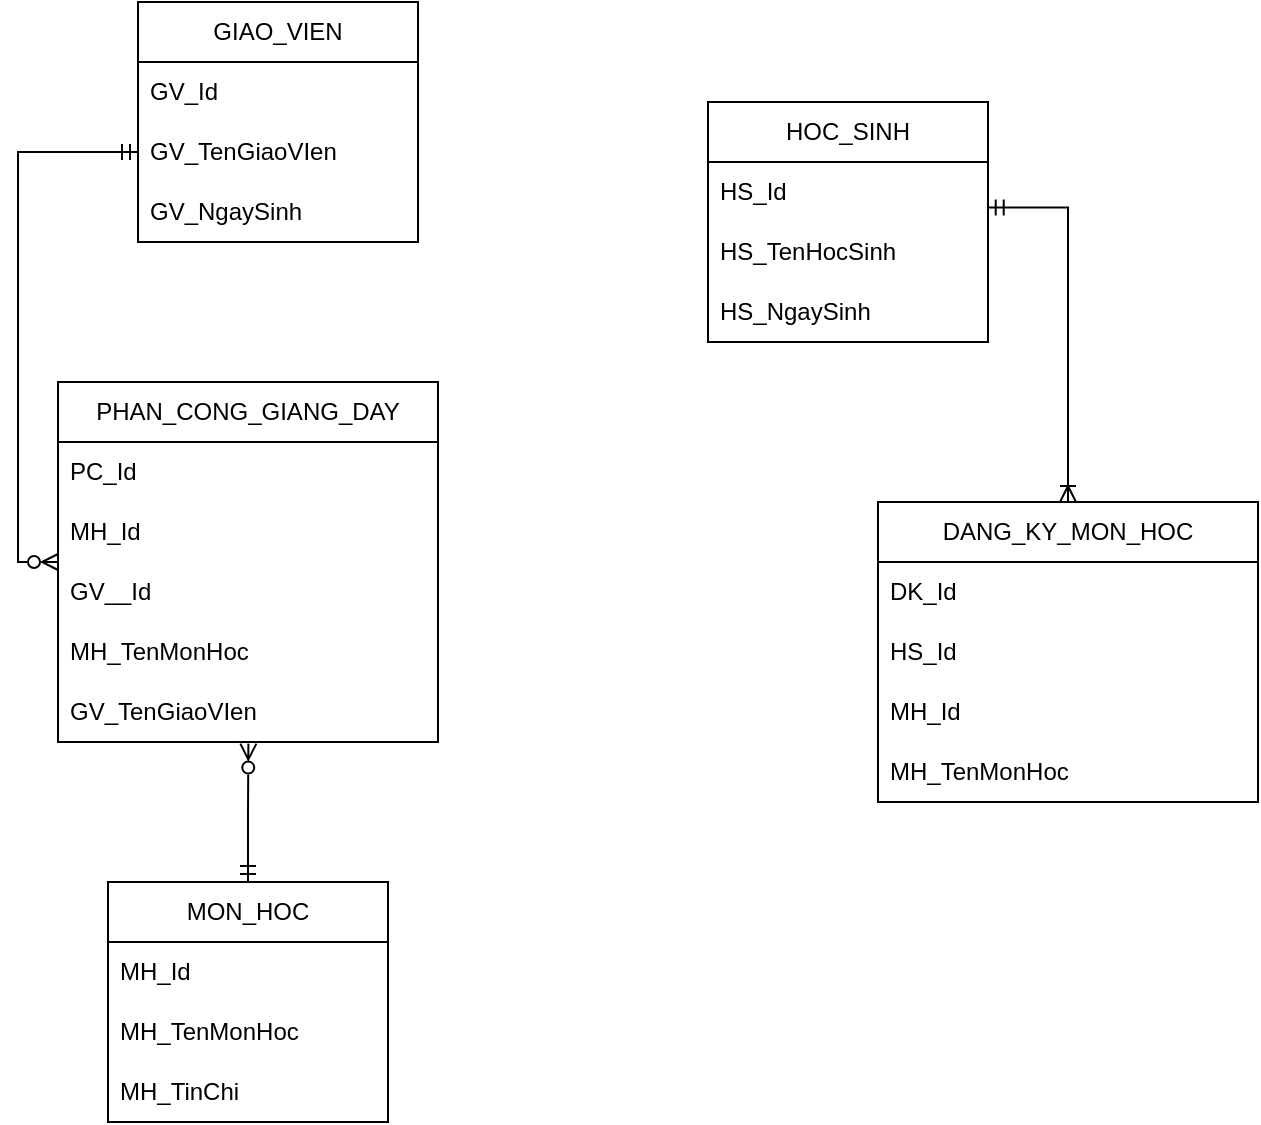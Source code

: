 <mxfile version="24.7.16">
  <diagram id="R2lEEEUBdFMjLlhIrx00" name="Page-1">
    <mxGraphModel dx="1042" dy="565" grid="1" gridSize="10" guides="1" tooltips="1" connect="1" arrows="1" fold="1" page="1" pageScale="1" pageWidth="850" pageHeight="1100" math="0" shadow="0" extFonts="Permanent Marker^https://fonts.googleapis.com/css?family=Permanent+Marker">
      <root>
        <mxCell id="0" />
        <mxCell id="1" parent="0" />
        <mxCell id="3dosBmUdYVHSZ5dQZcay-1" value="GIAO_VIEN" style="swimlane;fontStyle=0;childLayout=stackLayout;horizontal=1;startSize=30;horizontalStack=0;resizeParent=1;resizeParentMax=0;resizeLast=0;collapsible=1;marginBottom=0;whiteSpace=wrap;html=1;" vertex="1" parent="1">
          <mxGeometry x="110" y="20" width="140" height="120" as="geometry" />
        </mxCell>
        <mxCell id="3dosBmUdYVHSZ5dQZcay-2" value="GV_Id&lt;span style=&quot;white-space: pre;&quot;&gt;&#x9;&lt;/span&gt;" style="text;strokeColor=none;fillColor=none;align=left;verticalAlign=middle;spacingLeft=4;spacingRight=4;overflow=hidden;points=[[0,0.5],[1,0.5]];portConstraint=eastwest;rotatable=0;whiteSpace=wrap;html=1;" vertex="1" parent="3dosBmUdYVHSZ5dQZcay-1">
          <mxGeometry y="30" width="140" height="30" as="geometry" />
        </mxCell>
        <mxCell id="3dosBmUdYVHSZ5dQZcay-3" value="GV_TenGiaoVIen" style="text;strokeColor=none;fillColor=none;align=left;verticalAlign=middle;spacingLeft=4;spacingRight=4;overflow=hidden;points=[[0,0.5],[1,0.5]];portConstraint=eastwest;rotatable=0;whiteSpace=wrap;html=1;" vertex="1" parent="3dosBmUdYVHSZ5dQZcay-1">
          <mxGeometry y="60" width="140" height="30" as="geometry" />
        </mxCell>
        <mxCell id="3dosBmUdYVHSZ5dQZcay-4" value="GV_NgaySinh" style="text;strokeColor=none;fillColor=none;align=left;verticalAlign=middle;spacingLeft=4;spacingRight=4;overflow=hidden;points=[[0,0.5],[1,0.5]];portConstraint=eastwest;rotatable=0;whiteSpace=wrap;html=1;" vertex="1" parent="3dosBmUdYVHSZ5dQZcay-1">
          <mxGeometry y="90" width="140" height="30" as="geometry" />
        </mxCell>
        <mxCell id="3dosBmUdYVHSZ5dQZcay-5" value="HOC_SINH" style="swimlane;fontStyle=0;childLayout=stackLayout;horizontal=1;startSize=30;horizontalStack=0;resizeParent=1;resizeParentMax=0;resizeLast=0;collapsible=1;marginBottom=0;whiteSpace=wrap;html=1;" vertex="1" parent="1">
          <mxGeometry x="395" y="70" width="140" height="120" as="geometry" />
        </mxCell>
        <mxCell id="3dosBmUdYVHSZ5dQZcay-6" value="HS_Id" style="text;strokeColor=none;fillColor=none;align=left;verticalAlign=middle;spacingLeft=4;spacingRight=4;overflow=hidden;points=[[0,0.5],[1,0.5]];portConstraint=eastwest;rotatable=0;whiteSpace=wrap;html=1;" vertex="1" parent="3dosBmUdYVHSZ5dQZcay-5">
          <mxGeometry y="30" width="140" height="30" as="geometry" />
        </mxCell>
        <mxCell id="3dosBmUdYVHSZ5dQZcay-7" value="HS_TenHocSinh" style="text;strokeColor=none;fillColor=none;align=left;verticalAlign=middle;spacingLeft=4;spacingRight=4;overflow=hidden;points=[[0,0.5],[1,0.5]];portConstraint=eastwest;rotatable=0;whiteSpace=wrap;html=1;" vertex="1" parent="3dosBmUdYVHSZ5dQZcay-5">
          <mxGeometry y="60" width="140" height="30" as="geometry" />
        </mxCell>
        <mxCell id="3dosBmUdYVHSZ5dQZcay-8" value="HS_NgaySinh" style="text;strokeColor=none;fillColor=none;align=left;verticalAlign=middle;spacingLeft=4;spacingRight=4;overflow=hidden;points=[[0,0.5],[1,0.5]];portConstraint=eastwest;rotatable=0;whiteSpace=wrap;html=1;" vertex="1" parent="3dosBmUdYVHSZ5dQZcay-5">
          <mxGeometry y="90" width="140" height="30" as="geometry" />
        </mxCell>
        <mxCell id="3dosBmUdYVHSZ5dQZcay-9" value="MON_HOC" style="swimlane;fontStyle=0;childLayout=stackLayout;horizontal=1;startSize=30;horizontalStack=0;resizeParent=1;resizeParentMax=0;resizeLast=0;collapsible=1;marginBottom=0;whiteSpace=wrap;html=1;" vertex="1" parent="1">
          <mxGeometry x="95" y="460" width="140" height="120" as="geometry" />
        </mxCell>
        <mxCell id="3dosBmUdYVHSZ5dQZcay-10" value="MH_Id&lt;span style=&quot;background-color: initial; white-space: pre;&quot;&gt;&#x9;&lt;/span&gt;" style="text;strokeColor=none;fillColor=none;align=left;verticalAlign=middle;spacingLeft=4;spacingRight=4;overflow=hidden;points=[[0,0.5],[1,0.5]];portConstraint=eastwest;rotatable=0;whiteSpace=wrap;html=1;" vertex="1" parent="3dosBmUdYVHSZ5dQZcay-9">
          <mxGeometry y="30" width="140" height="30" as="geometry" />
        </mxCell>
        <mxCell id="3dosBmUdYVHSZ5dQZcay-11" value="MH_TenMonHoc" style="text;strokeColor=none;fillColor=none;align=left;verticalAlign=middle;spacingLeft=4;spacingRight=4;overflow=hidden;points=[[0,0.5],[1,0.5]];portConstraint=eastwest;rotatable=0;whiteSpace=wrap;html=1;" vertex="1" parent="3dosBmUdYVHSZ5dQZcay-9">
          <mxGeometry y="60" width="140" height="30" as="geometry" />
        </mxCell>
        <mxCell id="3dosBmUdYVHSZ5dQZcay-12" value="MH_TinChi" style="text;strokeColor=none;fillColor=none;align=left;verticalAlign=middle;spacingLeft=4;spacingRight=4;overflow=hidden;points=[[0,0.5],[1,0.5]];portConstraint=eastwest;rotatable=0;whiteSpace=wrap;html=1;" vertex="1" parent="3dosBmUdYVHSZ5dQZcay-9">
          <mxGeometry y="90" width="140" height="30" as="geometry" />
        </mxCell>
        <mxCell id="3dosBmUdYVHSZ5dQZcay-13" value="PHAN_CONG_GIANG_DAY" style="swimlane;fontStyle=0;childLayout=stackLayout;horizontal=1;startSize=30;horizontalStack=0;resizeParent=1;resizeParentMax=0;resizeLast=0;collapsible=1;marginBottom=0;whiteSpace=wrap;html=1;gradientColor=none;fillColor=default;swimlaneFillColor=none;rounded=0;" vertex="1" parent="1">
          <mxGeometry x="70" y="210" width="190" height="180" as="geometry" />
        </mxCell>
        <mxCell id="3dosBmUdYVHSZ5dQZcay-14" value="PC_Id" style="text;strokeColor=none;fillColor=none;align=left;verticalAlign=middle;spacingLeft=4;spacingRight=4;overflow=hidden;points=[[0,0.5],[1,0.5]];portConstraint=eastwest;rotatable=0;whiteSpace=wrap;html=1;" vertex="1" parent="3dosBmUdYVHSZ5dQZcay-13">
          <mxGeometry y="30" width="190" height="30" as="geometry" />
        </mxCell>
        <mxCell id="3dosBmUdYVHSZ5dQZcay-15" value="MH_Id" style="text;strokeColor=none;fillColor=none;align=left;verticalAlign=middle;spacingLeft=4;spacingRight=4;overflow=hidden;points=[[0,0.5],[1,0.5]];portConstraint=eastwest;rotatable=0;whiteSpace=wrap;html=1;" vertex="1" parent="3dosBmUdYVHSZ5dQZcay-13">
          <mxGeometry y="60" width="190" height="30" as="geometry" />
        </mxCell>
        <mxCell id="3dosBmUdYVHSZ5dQZcay-16" value="GV__Id" style="text;strokeColor=none;fillColor=none;align=left;verticalAlign=middle;spacingLeft=4;spacingRight=4;overflow=hidden;points=[[0,0.5],[1,0.5]];portConstraint=eastwest;rotatable=0;whiteSpace=wrap;html=1;" vertex="1" parent="3dosBmUdYVHSZ5dQZcay-13">
          <mxGeometry y="90" width="190" height="30" as="geometry" />
        </mxCell>
        <mxCell id="3dosBmUdYVHSZ5dQZcay-17" value="MH_TenMonHoc" style="text;strokeColor=none;fillColor=none;align=left;verticalAlign=middle;spacingLeft=4;spacingRight=4;overflow=hidden;points=[[0,0.5],[1,0.5]];portConstraint=eastwest;rotatable=0;whiteSpace=wrap;html=1;" vertex="1" parent="3dosBmUdYVHSZ5dQZcay-13">
          <mxGeometry y="120" width="190" height="30" as="geometry" />
        </mxCell>
        <mxCell id="3dosBmUdYVHSZ5dQZcay-18" value="GV_TenGiaoVIen" style="text;strokeColor=none;fillColor=none;align=left;verticalAlign=middle;spacingLeft=4;spacingRight=4;overflow=hidden;points=[[0,0.5],[1,0.5]];portConstraint=eastwest;rotatable=0;whiteSpace=wrap;html=1;" vertex="1" parent="3dosBmUdYVHSZ5dQZcay-13">
          <mxGeometry y="150" width="190" height="30" as="geometry" />
        </mxCell>
        <mxCell id="3dosBmUdYVHSZ5dQZcay-19" style="edgeStyle=orthogonalEdgeStyle;rounded=0;orthogonalLoop=1;jettySize=auto;html=1;entryX=0;entryY=0.5;entryDx=0;entryDy=0;startArrow=ERmandOne;startFill=0;endArrow=ERzeroToMany;endFill=0;" edge="1" parent="1" source="3dosBmUdYVHSZ5dQZcay-3" target="3dosBmUdYVHSZ5dQZcay-13">
          <mxGeometry relative="1" as="geometry" />
        </mxCell>
        <mxCell id="3dosBmUdYVHSZ5dQZcay-20" style="edgeStyle=orthogonalEdgeStyle;rounded=0;orthogonalLoop=1;jettySize=auto;html=1;entryX=0.501;entryY=1.027;entryDx=0;entryDy=0;entryPerimeter=0;startArrow=ERmandOne;startFill=0;endArrow=ERzeroToMany;endFill=0;" edge="1" parent="1" source="3dosBmUdYVHSZ5dQZcay-9" target="3dosBmUdYVHSZ5dQZcay-18">
          <mxGeometry relative="1" as="geometry" />
        </mxCell>
        <mxCell id="3dosBmUdYVHSZ5dQZcay-21" value="DANG_KY_MON_HOC" style="swimlane;fontStyle=0;childLayout=stackLayout;horizontal=1;startSize=30;horizontalStack=0;resizeParent=1;resizeParentMax=0;resizeLast=0;collapsible=1;marginBottom=0;whiteSpace=wrap;html=1;gradientColor=none;fillColor=default;swimlaneFillColor=none;rounded=0;" vertex="1" parent="1">
          <mxGeometry x="480" y="270" width="190" height="150" as="geometry" />
        </mxCell>
        <mxCell id="3dosBmUdYVHSZ5dQZcay-22" value="DK_Id" style="text;strokeColor=none;fillColor=none;align=left;verticalAlign=middle;spacingLeft=4;spacingRight=4;overflow=hidden;points=[[0,0.5],[1,0.5]];portConstraint=eastwest;rotatable=0;whiteSpace=wrap;html=1;" vertex="1" parent="3dosBmUdYVHSZ5dQZcay-21">
          <mxGeometry y="30" width="190" height="30" as="geometry" />
        </mxCell>
        <mxCell id="3dosBmUdYVHSZ5dQZcay-24" value="HS_Id" style="text;strokeColor=none;fillColor=none;align=left;verticalAlign=middle;spacingLeft=4;spacingRight=4;overflow=hidden;points=[[0,0.5],[1,0.5]];portConstraint=eastwest;rotatable=0;whiteSpace=wrap;html=1;" vertex="1" parent="3dosBmUdYVHSZ5dQZcay-21">
          <mxGeometry y="60" width="190" height="30" as="geometry" />
        </mxCell>
        <mxCell id="3dosBmUdYVHSZ5dQZcay-23" value="MH_Id" style="text;strokeColor=none;fillColor=none;align=left;verticalAlign=middle;spacingLeft=4;spacingRight=4;overflow=hidden;points=[[0,0.5],[1,0.5]];portConstraint=eastwest;rotatable=0;whiteSpace=wrap;html=1;" vertex="1" parent="3dosBmUdYVHSZ5dQZcay-21">
          <mxGeometry y="90" width="190" height="30" as="geometry" />
        </mxCell>
        <mxCell id="3dosBmUdYVHSZ5dQZcay-25" value="MH_TenMonHoc" style="text;strokeColor=none;fillColor=none;align=left;verticalAlign=middle;spacingLeft=4;spacingRight=4;overflow=hidden;points=[[0,0.5],[1,0.5]];portConstraint=eastwest;rotatable=0;whiteSpace=wrap;html=1;" vertex="1" parent="3dosBmUdYVHSZ5dQZcay-21">
          <mxGeometry y="120" width="190" height="30" as="geometry" />
        </mxCell>
        <mxCell id="3dosBmUdYVHSZ5dQZcay-31" style="edgeStyle=orthogonalEdgeStyle;rounded=0;orthogonalLoop=1;jettySize=auto;html=1;entryX=0.999;entryY=0.76;entryDx=0;entryDy=0;entryPerimeter=0;endArrow=ERmandOne;endFill=0;startArrow=ERoneToMany;startFill=0;" edge="1" parent="1" source="3dosBmUdYVHSZ5dQZcay-21" target="3dosBmUdYVHSZ5dQZcay-6">
          <mxGeometry relative="1" as="geometry" />
        </mxCell>
      </root>
    </mxGraphModel>
  </diagram>
</mxfile>

